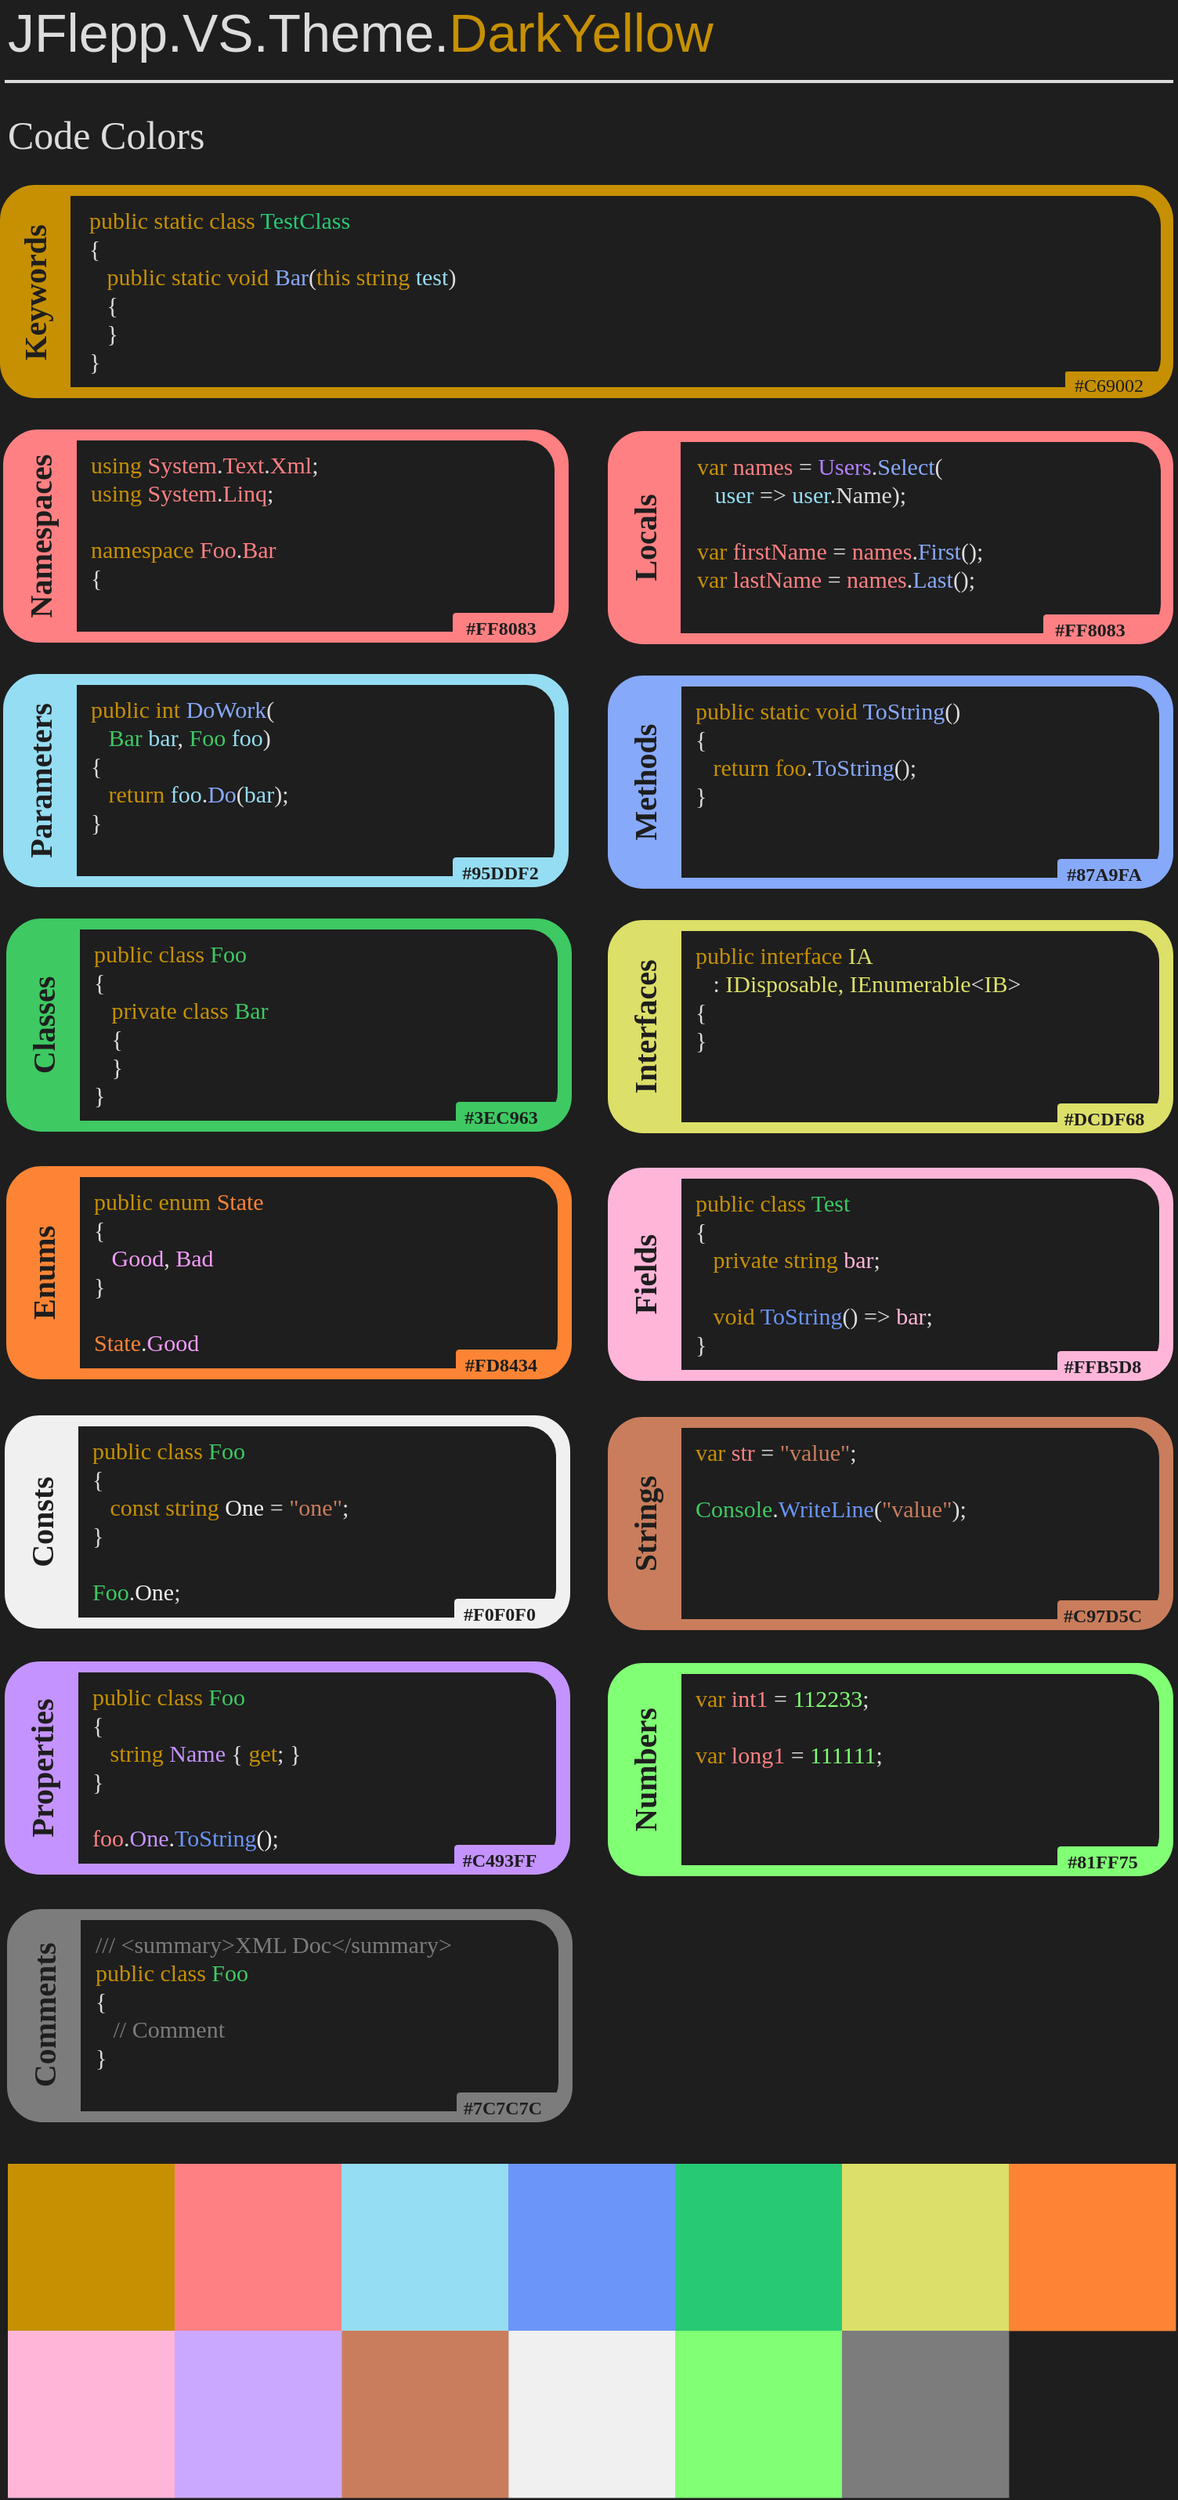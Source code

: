 <mxfile version="14.9.6" type="device"><diagram id="R7NImIFFjyh7KE9lcVPQ" name="Page-1"><mxGraphModel dx="2426" dy="1381" grid="0" gridSize="10" guides="1" tooltips="1" connect="1" arrows="1" fold="1" page="0" pageScale="1" pageWidth="827" pageHeight="1169" background="#1e1e1e" math="0" shadow="0"><root><mxCell id="0"/><mxCell id="1" parent="0"/><mxCell id="mxTJc8RhME0Pzm44DZig-1" value="&lt;font style=&quot;font-size: 34px&quot; face=&quot;Helvetica&quot;&gt;JFlepp.VS.Theme.&lt;font color=&quot;#c69002&quot;&gt;DarkYellow&lt;/font&gt;&lt;/font&gt;" style="text;html=1;strokeColor=none;fillColor=none;align=left;verticalAlign=middle;whiteSpace=wrap;rounded=0;fontFamily=Cascadia Code;fontSize=34;fontColor=#DCDCDC;fontStyle=0" parent="1" vertex="1"><mxGeometry x="40" y="40" width="440" height="40" as="geometry"/></mxCell><mxCell id="mxTJc8RhME0Pzm44DZig-3" value="Code Colors" style="text;html=1;strokeColor=none;fillColor=none;align=left;verticalAlign=middle;whiteSpace=wrap;rounded=0;fontSize=25;fontColor=#DCDCDC;fontFamily=Cascadia Code;" parent="1" vertex="1"><mxGeometry x="40" y="114.5" width="354" height="20" as="geometry"/></mxCell><mxCell id="mxTJc8RhME0Pzm44DZig-4" value="" style="endArrow=none;html=1;fontSize=25;fontColor=#DCDCDC;strokeColor=#DCDCDC;strokeWidth=2;fontFamily=Cascadia Code;" parent="1" edge="1"><mxGeometry width="50" height="50" relative="1" as="geometry"><mxPoint x="786" y="91" as="sourcePoint"/><mxPoint x="40" y="91" as="targetPoint"/></mxGeometry></mxCell><mxCell id="mxTJc8RhME0Pzm44DZig-78" value="" style="group;fontFamily=Cascadia Code;" parent="1" vertex="1" connectable="0"><mxGeometry x="42" y="313" width="354" height="136" as="geometry"/></mxCell><mxCell id="mxTJc8RhME0Pzm44DZig-54" value="" style="rounded=1;whiteSpace=wrap;html=1;fontSize=34;fontColor=#DCDCDC;align=left;spacing=0;strokeColor=#FF8083;strokeWidth=6;gradientColor=none;fillColor=#FF8083;glass=0;shadow=0;comic=0;perimeterSpacing=0;fontFamily=Cascadia Code;" parent="mxTJc8RhME0Pzm44DZig-78" vertex="1"><mxGeometry y="3" width="355" height="130" as="geometry"/></mxCell><mxCell id="mxTJc8RhME0Pzm44DZig-55" value="" style="rounded=1;whiteSpace=wrap;html=1;shadow=0;glass=0;comic=0;labelBackgroundColor=none;strokeColor=none;strokeWidth=6;fillColor=#1E1E1E;gradientColor=none;fontFamily=Cascadia Code;fontSize=20;fontColor=#DCDCDC;align=center;" parent="mxTJc8RhME0Pzm44DZig-78" vertex="1"><mxGeometry x="23" y="7" width="326" height="122" as="geometry"/></mxCell><mxCell id="mxTJc8RhME0Pzm44DZig-57" value="" style="rounded=0;whiteSpace=wrap;html=1;shadow=0;glass=0;comic=0;labelBackgroundColor=none;strokeColor=none;strokeWidth=6;fillColor=#FF8083;gradientColor=none;fontFamily=Cascadia Code;fontSize=20;fontColor=#DCDCDC;align=center;" parent="mxTJc8RhME0Pzm44DZig-78" vertex="1"><mxGeometry x="12" y="2" width="32" height="129" as="geometry"/></mxCell><mxCell id="mxTJc8RhME0Pzm44DZig-58" value="&lt;font color=&quot;#1e1e1e&quot; style=&quot;font-size: 20px&quot;&gt;Namespaces&lt;/font&gt;" style="text;html=1;strokeColor=none;fillColor=none;align=center;verticalAlign=middle;whiteSpace=wrap;rounded=0;shadow=0;glass=0;comic=0;fontSize=20;fontColor=#DCDCDC;fontFamily=Cascadia Code;fontStyle=1;horizontal=0;rotation=0;direction=south;labelBackgroundColor=none;labelBorderColor=none;" parent="mxTJc8RhME0Pzm44DZig-78" vertex="1"><mxGeometry x="5.5" width="29" height="136" as="geometry"/></mxCell><mxCell id="mxTJc8RhME0Pzm44DZig-36" value="&lt;font color=&quot;#c69002&quot;&gt;using &lt;/font&gt;&lt;font color=&quot;#ff8083&quot;&gt;System&lt;/font&gt;.&lt;font color=&quot;#ff8083&quot;&gt;Text&lt;/font&gt;.&lt;font color=&quot;#ff8083&quot;&gt;Xml&lt;/font&gt;;&lt;br&gt;&lt;font color=&quot;#c69002&quot;&gt;using &lt;/font&gt;&lt;font color=&quot;#ff8083&quot;&gt;System&lt;/font&gt;.&lt;font color=&quot;#ff8083&quot;&gt;Linq&lt;/font&gt;;&lt;br&gt;&lt;br&gt;&lt;font color=&quot;#c69002&quot;&gt;namespace &lt;/font&gt;&lt;font color=&quot;#ff8083&quot;&gt;Foo&lt;/font&gt;.&lt;font color=&quot;#ff8083&quot;&gt;Bar&amp;nbsp;&lt;/font&gt;&lt;br&gt;{" style="text;html=1;strokeColor=none;fillColor=none;align=left;verticalAlign=top;whiteSpace=wrap;rounded=0;shadow=0;glass=0;comic=0;fontFamily=Cascadia Code;fontSize=15;fontColor=#DCDCDC;horizontal=1;" parent="mxTJc8RhME0Pzm44DZig-78" vertex="1"><mxGeometry x="51" y="7" width="254" height="122" as="geometry"/></mxCell><mxCell id="mxTJc8RhME0Pzm44DZig-59" value="" style="rounded=1;whiteSpace=wrap;html=1;shadow=0;glass=0;comic=0;labelBackgroundColor=none;strokeColor=none;strokeWidth=6;fillColor=#FF8083;gradientColor=none;fontFamily=Cascadia Code;fontSize=20;fontColor=#DCDCDC;align=center;" parent="mxTJc8RhME0Pzm44DZig-78" vertex="1"><mxGeometry x="284" y="117" width="66" height="14" as="geometry"/></mxCell><mxCell id="mxTJc8RhME0Pzm44DZig-60" value="&lt;font color=&quot;#1e1e1e&quot;&gt;&lt;span style=&quot;font-size: 12px&quot;&gt;#&lt;/span&gt;&lt;span style=&quot;font-size: 12px&quot;&gt;FF8083&lt;/span&gt;&lt;/font&gt;" style="text;html=1;strokeColor=none;fillColor=none;align=center;verticalAlign=middle;whiteSpace=wrap;rounded=0;shadow=0;glass=0;comic=0;fontSize=20;fontColor=#DCDCDC;fontFamily=Cascadia Code;fontStyle=1;horizontal=1;rotation=0;direction=south;labelBackgroundColor=none;labelBorderColor=none;" parent="mxTJc8RhME0Pzm44DZig-78" vertex="1"><mxGeometry x="283" y="110" width="64" height="25" as="geometry"/></mxCell><mxCell id="mxTJc8RhME0Pzm44DZig-79" value="" style="group;fontFamily=Cascadia Code;" parent="1" vertex="1" connectable="0"><mxGeometry x="428" y="314" width="351" height="136" as="geometry"/></mxCell><mxCell id="mxTJc8RhME0Pzm44DZig-61" value="" style="rounded=1;whiteSpace=wrap;html=1;fontSize=34;fontColor=#DCDCDC;align=left;spacing=0;strokeColor=#FF8083;strokeWidth=6;gradientColor=none;fillColor=#FF8083;glass=0;shadow=0;comic=0;perimeterSpacing=0;fontFamily=Cascadia Code;" parent="mxTJc8RhME0Pzm44DZig-79" vertex="1"><mxGeometry y="3" width="355" height="130" as="geometry"/></mxCell><mxCell id="mxTJc8RhME0Pzm44DZig-62" value="" style="rounded=1;whiteSpace=wrap;html=1;shadow=0;glass=0;comic=0;labelBackgroundColor=none;strokeColor=none;strokeWidth=6;fillColor=#1E1E1E;gradientColor=none;fontFamily=Cascadia Code;fontSize=20;fontColor=#DCDCDC;align=center;" parent="mxTJc8RhME0Pzm44DZig-79" vertex="1"><mxGeometry x="23" y="7" width="327" height="122" as="geometry"/></mxCell><mxCell id="mxTJc8RhME0Pzm44DZig-63" value="" style="rounded=0;whiteSpace=wrap;html=1;shadow=0;glass=0;comic=0;labelBackgroundColor=none;strokeColor=none;strokeWidth=6;fillColor=#FF8083;gradientColor=none;fontFamily=Cascadia Code;fontSize=20;fontColor=#DCDCDC;align=center;" parent="mxTJc8RhME0Pzm44DZig-79" vertex="1"><mxGeometry x="11.5" y="2" width="32" height="127" as="geometry"/></mxCell><mxCell id="mxTJc8RhME0Pzm44DZig-64" value="&lt;font color=&quot;#1e1e1e&quot;&gt;Locals&lt;/font&gt;" style="text;html=1;strokeColor=none;fillColor=none;align=center;verticalAlign=middle;whiteSpace=wrap;rounded=0;shadow=0;glass=0;comic=0;fontSize=20;fontColor=#DCDCDC;fontFamily=Cascadia Code;fontStyle=1;horizontal=0;rotation=0;direction=south;labelBackgroundColor=none;labelBorderColor=none;" parent="mxTJc8RhME0Pzm44DZig-79" vertex="1"><mxGeometry x="5.5" width="29" height="136" as="geometry"/></mxCell><mxCell id="mxTJc8RhME0Pzm44DZig-66" value="" style="rounded=1;whiteSpace=wrap;html=1;shadow=0;glass=0;comic=0;labelBackgroundColor=none;strokeColor=none;strokeWidth=6;fillColor=#FF8083;gradientColor=none;fontFamily=Cascadia Code;fontSize=20;fontColor=#DCDCDC;align=center;" parent="mxTJc8RhME0Pzm44DZig-79" vertex="1"><mxGeometry x="275" y="117" width="75" height="14" as="geometry"/></mxCell><mxCell id="mxTJc8RhME0Pzm44DZig-67" value="&lt;font color=&quot;#1e1e1e&quot; style=&quot;font-size: 12px&quot;&gt;#&lt;/font&gt;&lt;font color=&quot;#1e1e1e&quot;&gt;&lt;span style=&quot;font-size: 12px&quot;&gt;FF8083&lt;/span&gt;&lt;/font&gt;" style="text;html=1;strokeColor=none;fillColor=none;align=center;verticalAlign=middle;whiteSpace=wrap;rounded=0;shadow=0;glass=0;comic=0;fontSize=20;fontColor=#DCDCDC;fontFamily=Cascadia Code;fontStyle=1;horizontal=1;rotation=0;direction=south;labelBackgroundColor=none;labelBorderColor=none;" parent="mxTJc8RhME0Pzm44DZig-79" vertex="1"><mxGeometry x="268" y="110" width="74" height="25" as="geometry"/></mxCell><mxCell id="mxTJc8RhME0Pzm44DZig-41" value="&lt;font color=&quot;#c69002&quot;&gt;var &lt;/font&gt;&lt;font color=&quot;#ff8083&quot;&gt;names &lt;/font&gt;= &lt;font color=&quot;#b482ff&quot;&gt;Users&lt;/font&gt;.&lt;font color=&quot;#87a9fa&quot;&gt;Select&lt;/font&gt;(&lt;br&gt;&amp;nbsp; &amp;nbsp;&lt;font color=&quot;#95ddf2&quot;&gt;user &lt;/font&gt;=&amp;gt; &lt;font color=&quot;#95ddf2&quot;&gt;user&lt;/font&gt;.Name);&lt;br&gt;&lt;br&gt;&lt;font color=&quot;#c69002&quot;&gt;var &lt;/font&gt;&lt;font color=&quot;#ff8083&quot;&gt;firstName &lt;/font&gt;= &lt;font color=&quot;#ff8083&quot;&gt;names&lt;/font&gt;.&lt;font color=&quot;#87a9fa&quot;&gt;First&lt;/font&gt;();&lt;br&gt;&lt;font color=&quot;#c69002&quot;&gt;var &lt;/font&gt;&lt;font color=&quot;#ff8083&quot;&gt;lastName &lt;/font&gt;= &lt;font color=&quot;#ff8083&quot;&gt;names&lt;/font&gt;.&lt;font color=&quot;#87a9fa&quot;&gt;Last&lt;/font&gt;();" style="text;html=1;strokeColor=none;fillColor=none;align=left;verticalAlign=top;whiteSpace=wrap;rounded=0;shadow=0;glass=0;comic=0;fontFamily=Cascadia Code;fontSize=15;fontColor=#DCDCDC;horizontal=1;" parent="mxTJc8RhME0Pzm44DZig-79" vertex="1"><mxGeometry x="52" y="7" width="275" height="107" as="geometry"/></mxCell><mxCell id="mxTJc8RhME0Pzm44DZig-80" value="" style="group;fontFamily=Cascadia Code;" parent="1" vertex="1" connectable="0"><mxGeometry x="40" y="158" width="743" height="136" as="geometry"/></mxCell><mxCell id="mxTJc8RhME0Pzm44DZig-2" value="" style="rounded=1;whiteSpace=wrap;html=1;fontSize=34;fontColor=#DCDCDC;align=left;spacing=0;strokeColor=#C69002;strokeWidth=6;gradientColor=none;fillColor=#C69002;glass=0;shadow=0;comic=0;perimeterSpacing=0;fontFamily=Cascadia Code;" parent="mxTJc8RhME0Pzm44DZig-80" vertex="1"><mxGeometry y="2" width="743" height="130" as="geometry"/></mxCell><mxCell id="mxTJc8RhME0Pzm44DZig-44" value="" style="rounded=1;whiteSpace=wrap;html=1;shadow=0;glass=0;comic=0;labelBackgroundColor=none;strokeColor=none;strokeWidth=6;fillColor=#1E1E1E;gradientColor=none;fontFamily=Cascadia Code;fontSize=20;fontColor=#DCDCDC;align=center;" parent="mxTJc8RhME0Pzm44DZig-80" vertex="1"><mxGeometry x="21" y="6" width="717" height="122" as="geometry"/></mxCell><mxCell id="mxTJc8RhME0Pzm44DZig-8" value="&lt;font color=&quot;#c69002&quot;&gt;public static class&lt;/font&gt; &lt;font color=&quot;#27c974&quot;&gt;TestClass&lt;/font&gt;&lt;br&gt;{&lt;br&gt;&amp;nbsp; &amp;nbsp;&lt;font color=&quot;#c69002&quot;&gt;public static void&lt;/font&gt; &lt;font color=&quot;#87a9fa&quot;&gt;Bar&lt;/font&gt;(&lt;font color=&quot;#c69002&quot;&gt;this string&lt;/font&gt; &lt;font color=&quot;#95ddf2&quot;&gt;test&lt;/font&gt;)&lt;br&gt;&amp;nbsp; &amp;nbsp;{&lt;br&gt;&amp;nbsp; &amp;nbsp;}&lt;br&gt;}" style="text;html=1;strokeColor=none;fillColor=none;align=left;verticalAlign=top;whiteSpace=wrap;rounded=0;shadow=0;glass=0;comic=0;fontFamily=Cascadia Code;fontSize=15;fontColor=#DCDCDC;horizontal=1;" parent="mxTJc8RhME0Pzm44DZig-80" vertex="1"><mxGeometry x="51.5" y="6" width="604" height="122" as="geometry"/></mxCell><mxCell id="mxTJc8RhME0Pzm44DZig-45" value="" style="rounded=0;whiteSpace=wrap;html=1;shadow=0;glass=0;comic=0;labelBackgroundColor=none;strokeColor=none;strokeWidth=6;fillColor=#C69002;gradientColor=none;fontFamily=Cascadia Code;fontSize=20;fontColor=#DCDCDC;align=center;" parent="mxTJc8RhME0Pzm44DZig-80" vertex="1"><mxGeometry x="10" y="2" width="32" height="127" as="geometry"/></mxCell><mxCell id="mxTJc8RhME0Pzm44DZig-7" value="&lt;font color=&quot;#1e1e1e&quot; style=&quot;font-size: 20px;&quot;&gt;Keywords&lt;/font&gt;" style="text;html=1;strokeColor=none;fillColor=none;align=center;verticalAlign=middle;whiteSpace=wrap;rounded=0;shadow=0;glass=0;comic=0;fontSize=20;fontColor=#DCDCDC;fontFamily=Cascadia Code;fontStyle=1;horizontal=0;rotation=0;direction=south;labelBackgroundColor=none;labelBorderColor=none;" parent="mxTJc8RhME0Pzm44DZig-80" vertex="1"><mxGeometry x="4" width="29" height="136" as="geometry"/></mxCell><mxCell id="mxTJc8RhME0Pzm44DZig-47" value="" style="rounded=1;whiteSpace=wrap;html=1;shadow=0;glass=0;comic=0;labelBackgroundColor=none;strokeColor=none;strokeWidth=6;fillColor=#C69002;gradientColor=none;fontFamily=Cascadia Code;fontSize=20;fontColor=#DCDCDC;align=center;" parent="mxTJc8RhME0Pzm44DZig-80" vertex="1"><mxGeometry x="677" y="118" width="63" height="8" as="geometry"/></mxCell><mxCell id="mxTJc8RhME0Pzm44DZig-69" value="" style="rounded=1;whiteSpace=wrap;html=1;shadow=0;glass=0;comic=0;labelBackgroundColor=none;strokeColor=none;strokeWidth=6;fillColor=#C69002;gradientColor=none;fontFamily=Cascadia Code;fontSize=20;fontColor=#DCDCDC;align=center;" parent="mxTJc8RhME0Pzm44DZig-80" vertex="1"><mxGeometry x="677" y="123" width="57" height="9" as="geometry"/></mxCell><mxCell id="mxTJc8RhME0Pzm44DZig-49" value="&lt;font color=&quot;#1e1e1e&quot; style=&quot;font-size: 12px&quot;&gt;#&lt;/font&gt;&lt;font color=&quot;#1e1e1e&quot;&gt;&lt;span style=&quot;font-size: 12px&quot;&gt;C69002&lt;/span&gt;&lt;/font&gt;" style="text;html=1;strokeColor=none;fillColor=none;align=center;verticalAlign=middle;whiteSpace=wrap;rounded=0;shadow=0;glass=0;comic=0;fontSize=20;fontColor=#DCDCDC;fontFamily=Cascadia Code;fontStyle=0;horizontal=1;rotation=0;direction=south;labelBackgroundColor=none;labelBorderColor=none;" parent="mxTJc8RhME0Pzm44DZig-80" vertex="1"><mxGeometry x="674.5" y="120" width="60" height="6" as="geometry"/></mxCell><mxCell id="mxTJc8RhME0Pzm44DZig-81" value="" style="group;fontFamily=Cascadia Code;" parent="1" vertex="1" connectable="0"><mxGeometry x="42" y="469" width="351" height="136" as="geometry"/></mxCell><mxCell id="mxTJc8RhME0Pzm44DZig-82" value="" style="rounded=1;whiteSpace=wrap;html=1;fontSize=34;fontColor=#DCDCDC;align=left;spacing=0;strokeColor=#95DDF2;strokeWidth=6;gradientColor=none;fillColor=#95DDF2;glass=0;shadow=0;comic=0;perimeterSpacing=0;fontFamily=Cascadia Code;" parent="mxTJc8RhME0Pzm44DZig-81" vertex="1"><mxGeometry y="3" width="355" height="130" as="geometry"/></mxCell><mxCell id="mxTJc8RhME0Pzm44DZig-83" value="" style="rounded=1;whiteSpace=wrap;html=1;shadow=0;glass=0;comic=0;labelBackgroundColor=none;strokeColor=none;strokeWidth=6;fillColor=#1E1E1E;gradientColor=none;fontFamily=Cascadia Code;fontSize=20;fontColor=#DCDCDC;align=center;" parent="mxTJc8RhME0Pzm44DZig-81" vertex="1"><mxGeometry x="23" y="7" width="326" height="122" as="geometry"/></mxCell><mxCell id="mxTJc8RhME0Pzm44DZig-84" value="" style="rounded=0;whiteSpace=wrap;html=1;shadow=0;glass=0;comic=0;labelBackgroundColor=none;strokeColor=none;strokeWidth=6;fillColor=#95DDF2;gradientColor=none;fontFamily=Cascadia Code;fontSize=20;fontColor=#DCDCDC;align=center;" parent="mxTJc8RhME0Pzm44DZig-81" vertex="1"><mxGeometry x="12" y="2" width="32" height="129" as="geometry"/></mxCell><mxCell id="mxTJc8RhME0Pzm44DZig-85" value="&lt;font color=&quot;#1e1e1e&quot;&gt;Parameters&lt;br&gt;&lt;/font&gt;" style="text;html=1;strokeColor=none;fillColor=none;align=center;verticalAlign=middle;whiteSpace=wrap;rounded=0;shadow=0;glass=0;comic=0;fontSize=20;fontColor=#DCDCDC;fontFamily=Cascadia Code;fontStyle=1;horizontal=0;rotation=0;direction=south;labelBackgroundColor=none;labelBorderColor=none;" parent="mxTJc8RhME0Pzm44DZig-81" vertex="1"><mxGeometry x="5.5" width="29" height="136" as="geometry"/></mxCell><mxCell id="mxTJc8RhME0Pzm44DZig-86" value="&lt;font color=&quot;#c69002&quot;&gt;public int&amp;nbsp;&lt;/font&gt;&lt;font color=&quot;#87a9fa&quot;&gt;DoWork&lt;/font&gt;(&lt;br&gt;&amp;nbsp; &amp;nbsp;&lt;font color=&quot;#3ec963&quot;&gt;Bar &lt;/font&gt;&lt;font color=&quot;#95ddf2&quot;&gt;bar&lt;/font&gt;, &lt;font color=&quot;#3ec963&quot;&gt;Foo &lt;/font&gt;&lt;font color=&quot;#95ddf2&quot;&gt;foo&lt;/font&gt;)&lt;br&gt;{&lt;br&gt;&amp;nbsp; &amp;nbsp;&lt;font color=&quot;#c69002&quot;&gt;return &lt;/font&gt;&lt;font color=&quot;#95ddf2&quot;&gt;foo&lt;/font&gt;.&lt;font color=&quot;#87a9fa&quot;&gt;Do&lt;/font&gt;(&lt;font color=&quot;#95ddf2&quot;&gt;bar&lt;/font&gt;);&lt;br&gt;}" style="text;html=1;strokeColor=none;fillColor=none;align=left;verticalAlign=top;whiteSpace=wrap;rounded=0;shadow=0;glass=0;comic=0;fontFamily=Cascadia Code;fontSize=15;fontColor=#DCDCDC;horizontal=1;" parent="mxTJc8RhME0Pzm44DZig-81" vertex="1"><mxGeometry x="51" y="7" width="254" height="122" as="geometry"/></mxCell><mxCell id="mxTJc8RhME0Pzm44DZig-87" value="" style="rounded=1;whiteSpace=wrap;html=1;shadow=0;glass=0;comic=0;labelBackgroundColor=none;strokeColor=none;strokeWidth=6;fillColor=#95DDF2;gradientColor=none;fontFamily=Cascadia Code;fontSize=20;fontColor=#DCDCDC;align=center;" parent="mxTJc8RhME0Pzm44DZig-81" vertex="1"><mxGeometry x="284" y="117" width="66" height="15" as="geometry"/></mxCell><mxCell id="mxTJc8RhME0Pzm44DZig-88" value="&lt;font color=&quot;#1e1e1e&quot;&gt;&lt;span style=&quot;font-size: 12px&quot;&gt;#&lt;/span&gt;&lt;span style=&quot;font-size: 12px&quot;&gt;95DDF2&lt;/span&gt;&lt;/font&gt;" style="text;html=1;strokeColor=none;fillColor=none;align=center;verticalAlign=middle;whiteSpace=wrap;rounded=0;shadow=0;glass=0;comic=0;fontSize=20;fontColor=#DCDCDC;fontFamily=Cascadia Code;fontStyle=1;horizontal=1;rotation=0;direction=south;labelBackgroundColor=none;labelBorderColor=none;" parent="mxTJc8RhME0Pzm44DZig-81" vertex="1"><mxGeometry x="283" y="110" width="63" height="25" as="geometry"/></mxCell><mxCell id="mxTJc8RhME0Pzm44DZig-89" value="" style="group;fontFamily=Cascadia Code;" parent="1" vertex="1" connectable="0"><mxGeometry x="428" y="470" width="351" height="136" as="geometry"/></mxCell><mxCell id="mxTJc8RhME0Pzm44DZig-90" value="" style="rounded=1;whiteSpace=wrap;html=1;fontSize=34;fontColor=#DCDCDC;align=left;spacing=0;strokeColor=#87A9fA;strokeWidth=6;gradientColor=none;fillColor=#87A9fA;glass=0;shadow=0;comic=0;perimeterSpacing=0;fontFamily=Cascadia Code;" parent="mxTJc8RhME0Pzm44DZig-89" vertex="1"><mxGeometry y="3" width="355" height="130" as="geometry"/></mxCell><mxCell id="mxTJc8RhME0Pzm44DZig-91" value="" style="rounded=1;whiteSpace=wrap;html=1;shadow=0;glass=0;comic=0;labelBackgroundColor=none;strokeColor=none;strokeWidth=6;fillColor=#1E1E1E;gradientColor=none;fontFamily=Cascadia Code;fontSize=20;fontColor=#DCDCDC;align=center;" parent="mxTJc8RhME0Pzm44DZig-89" vertex="1"><mxGeometry x="23" y="7" width="326" height="122" as="geometry"/></mxCell><mxCell id="mxTJc8RhME0Pzm44DZig-92" value="" style="rounded=0;whiteSpace=wrap;html=1;shadow=0;glass=0;comic=0;labelBackgroundColor=none;strokeColor=none;strokeWidth=6;fillColor=#87A9fA;gradientColor=none;fontFamily=Cascadia Code;fontSize=20;fontColor=#DCDCDC;align=center;" parent="mxTJc8RhME0Pzm44DZig-89" vertex="1"><mxGeometry x="12" y="2" width="32" height="129" as="geometry"/></mxCell><mxCell id="mxTJc8RhME0Pzm44DZig-93" value="&lt;font color=&quot;#1e1e1e&quot;&gt;Methods&lt;br&gt;&lt;/font&gt;" style="text;html=1;strokeColor=none;fillColor=none;align=center;verticalAlign=middle;whiteSpace=wrap;rounded=0;shadow=0;glass=0;comic=0;fontSize=20;fontColor=#DCDCDC;fontFamily=Cascadia Code;fontStyle=1;horizontal=0;rotation=0;direction=south;labelBackgroundColor=none;labelBorderColor=none;" parent="mxTJc8RhME0Pzm44DZig-89" vertex="1"><mxGeometry x="5.5" width="29" height="136" as="geometry"/></mxCell><mxCell id="mxTJc8RhME0Pzm44DZig-94" value="&lt;font color=&quot;#c69002&quot;&gt;public static void &lt;/font&gt;&lt;font color=&quot;#87a9fa&quot;&gt;ToString&lt;/font&gt;()&lt;br&gt;{&lt;br&gt;&lt;font color=&quot;#c69002&quot;&gt;&amp;nbsp; &amp;nbsp;return foo&lt;/font&gt;.&lt;font color=&quot;#87a9fa&quot;&gt;ToString&lt;/font&gt;();&lt;br&gt;}" style="text;html=1;strokeColor=none;fillColor=none;align=left;verticalAlign=top;whiteSpace=wrap;rounded=0;shadow=0;glass=0;comic=0;fontFamily=Cascadia Code;fontSize=15;fontColor=#DCDCDC;horizontal=1;" parent="mxTJc8RhME0Pzm44DZig-89" vertex="1"><mxGeometry x="51" y="7" width="254" height="122" as="geometry"/></mxCell><mxCell id="mxTJc8RhME0Pzm44DZig-95" value="" style="rounded=1;whiteSpace=wrap;html=1;shadow=0;glass=0;comic=0;labelBackgroundColor=none;strokeColor=none;strokeWidth=6;fillColor=#87A9fA;gradientColor=none;fontFamily=Cascadia Code;fontSize=20;fontColor=#DCDCDC;align=center;" parent="mxTJc8RhME0Pzm44DZig-89" vertex="1"><mxGeometry x="284" y="117" width="66" height="15" as="geometry"/></mxCell><mxCell id="mxTJc8RhME0Pzm44DZig-96" value="&lt;font color=&quot;#1e1e1e&quot;&gt;&lt;span style=&quot;font-size: 12px&quot;&gt;#&lt;/span&gt;&lt;span style=&quot;font-size: 12px&quot;&gt;87A9FA&lt;/span&gt;&lt;/font&gt;" style="text;html=1;strokeColor=none;fillColor=none;align=center;verticalAlign=middle;whiteSpace=wrap;rounded=0;shadow=0;glass=0;comic=0;fontSize=20;fontColor=#DCDCDC;fontFamily=Cascadia Code;fontStyle=1;horizontal=1;rotation=0;direction=south;labelBackgroundColor=none;labelBorderColor=none;" parent="mxTJc8RhME0Pzm44DZig-89" vertex="1"><mxGeometry x="283" y="110" width="62" height="25" as="geometry"/></mxCell><mxCell id="mxTJc8RhME0Pzm44DZig-99" value="" style="group;fontFamily=Cascadia Code;" parent="1" vertex="1" connectable="0"><mxGeometry x="44" y="625" width="351" height="136" as="geometry"/></mxCell><mxCell id="mxTJc8RhME0Pzm44DZig-100" value="" style="rounded=1;whiteSpace=wrap;html=1;fontSize=34;fontColor=#DCDCDC;align=left;spacing=0;strokeColor=#3EC963;strokeWidth=6;gradientColor=none;fillColor=#3EC963;glass=0;shadow=0;comic=0;perimeterSpacing=0;fontFamily=Cascadia Code;" parent="mxTJc8RhME0Pzm44DZig-99" vertex="1"><mxGeometry y="3" width="355" height="130" as="geometry"/></mxCell><mxCell id="mxTJc8RhME0Pzm44DZig-101" value="" style="rounded=1;whiteSpace=wrap;html=1;shadow=0;glass=0;comic=0;labelBackgroundColor=none;strokeColor=none;strokeWidth=6;fillColor=#1E1E1E;gradientColor=none;fontFamily=Cascadia Code;fontSize=20;fontColor=#DCDCDC;align=center;" parent="mxTJc8RhME0Pzm44DZig-99" vertex="1"><mxGeometry x="23" y="7" width="326" height="122" as="geometry"/></mxCell><mxCell id="mxTJc8RhME0Pzm44DZig-102" value="" style="rounded=0;whiteSpace=wrap;html=1;shadow=0;glass=0;comic=0;labelBackgroundColor=none;strokeColor=none;strokeWidth=6;fillColor=#3EC963;gradientColor=none;fontFamily=Cascadia Code;fontSize=20;fontColor=#DCDCDC;align=center;" parent="mxTJc8RhME0Pzm44DZig-99" vertex="1"><mxGeometry x="12" y="2" width="32" height="129" as="geometry"/></mxCell><mxCell id="mxTJc8RhME0Pzm44DZig-103" value="&lt;font color=&quot;#1e1e1e&quot;&gt;Classes&lt;br&gt;&lt;/font&gt;" style="text;html=1;strokeColor=none;fillColor=none;align=center;verticalAlign=middle;whiteSpace=wrap;rounded=0;shadow=0;glass=0;comic=0;fontSize=20;fontColor=#DCDCDC;fontFamily=Cascadia Code;fontStyle=1;horizontal=0;rotation=0;direction=south;labelBackgroundColor=none;labelBorderColor=none;" parent="mxTJc8RhME0Pzm44DZig-99" vertex="1"><mxGeometry x="5.5" width="29" height="136" as="geometry"/></mxCell><mxCell id="mxTJc8RhME0Pzm44DZig-104" value="&lt;font color=&quot;#c69002&quot;&gt;public class &lt;/font&gt;&lt;font color=&quot;#3ec963&quot;&gt;Foo&lt;/font&gt;&lt;br&gt;{&lt;br&gt;&lt;font color=&quot;#c69002&quot;&gt;&amp;nbsp; &amp;nbsp;private class &lt;/font&gt;&lt;font color=&quot;#3ec963&quot;&gt;Bar&lt;/font&gt;&lt;br&gt;&amp;nbsp; &amp;nbsp;{&lt;br&gt;&amp;nbsp; &amp;nbsp;}&lt;br&gt;}" style="text;html=1;strokeColor=none;fillColor=none;align=left;verticalAlign=top;whiteSpace=wrap;rounded=0;shadow=0;glass=0;comic=0;fontFamily=Cascadia Code;fontSize=15;fontColor=#DCDCDC;horizontal=1;" parent="mxTJc8RhME0Pzm44DZig-99" vertex="1"><mxGeometry x="51" y="7" width="254" height="122" as="geometry"/></mxCell><mxCell id="mxTJc8RhME0Pzm44DZig-105" value="" style="rounded=1;whiteSpace=wrap;html=1;shadow=0;glass=0;comic=0;labelBackgroundColor=none;strokeColor=none;strokeWidth=6;fillColor=#3EC963;gradientColor=none;fontFamily=Cascadia Code;fontSize=20;fontColor=#DCDCDC;align=center;" parent="mxTJc8RhME0Pzm44DZig-99" vertex="1"><mxGeometry x="284" y="117" width="66" height="15" as="geometry"/></mxCell><mxCell id="mxTJc8RhME0Pzm44DZig-106" value="&lt;font color=&quot;#1e1e1e&quot;&gt;&lt;span style=&quot;font-size: 12px&quot;&gt;#&lt;/span&gt;&lt;span style=&quot;font-size: 12px&quot;&gt;3EC963&lt;/span&gt;&lt;/font&gt;" style="text;html=1;strokeColor=none;fillColor=none;align=center;verticalAlign=middle;whiteSpace=wrap;rounded=0;shadow=0;glass=0;comic=0;fontSize=20;fontColor=#DCDCDC;fontFamily=Cascadia Code;fontStyle=1;horizontal=1;rotation=0;direction=south;labelBackgroundColor=none;labelBorderColor=none;" parent="mxTJc8RhME0Pzm44DZig-99" vertex="1"><mxGeometry x="283" y="110" width="60" height="25" as="geometry"/></mxCell><mxCell id="mxTJc8RhME0Pzm44DZig-107" value="" style="group;fontFamily=Cascadia Code;" parent="1" vertex="1" connectable="0"><mxGeometry x="428" y="626" width="353" height="136" as="geometry"/></mxCell><mxCell id="mxTJc8RhME0Pzm44DZig-108" value="" style="rounded=1;whiteSpace=wrap;html=1;fontSize=34;fontColor=#DCDCDC;align=left;spacing=0;strokeColor=#DCDF68;strokeWidth=6;gradientColor=none;fillColor=#DCDF68;glass=0;shadow=0;comic=0;perimeterSpacing=0;fontFamily=Cascadia Code;" parent="mxTJc8RhME0Pzm44DZig-107" vertex="1"><mxGeometry y="3" width="355" height="130" as="geometry"/></mxCell><mxCell id="mxTJc8RhME0Pzm44DZig-109" value="" style="rounded=1;whiteSpace=wrap;html=1;shadow=0;glass=0;comic=0;labelBackgroundColor=none;strokeColor=none;strokeWidth=6;fillColor=#1E1E1E;gradientColor=none;fontFamily=Cascadia Code;fontSize=20;fontColor=#DCDCDC;align=center;" parent="mxTJc8RhME0Pzm44DZig-107" vertex="1"><mxGeometry x="23" y="7" width="326" height="122" as="geometry"/></mxCell><mxCell id="mxTJc8RhME0Pzm44DZig-110" value="" style="rounded=0;whiteSpace=wrap;html=1;shadow=0;glass=0;comic=0;labelBackgroundColor=none;strokeColor=none;strokeWidth=6;fillColor=#DCDF68;gradientColor=none;fontFamily=Cascadia Code;fontSize=20;fontColor=#DCDCDC;align=center;" parent="mxTJc8RhME0Pzm44DZig-107" vertex="1"><mxGeometry x="12" y="2" width="32" height="129" as="geometry"/></mxCell><mxCell id="mxTJc8RhME0Pzm44DZig-111" value="&lt;font color=&quot;#1e1e1e&quot;&gt;Interfaces&lt;br&gt;&lt;/font&gt;" style="text;html=1;strokeColor=none;fillColor=none;align=center;verticalAlign=middle;whiteSpace=wrap;rounded=0;shadow=0;glass=0;comic=0;fontSize=20;fontColor=#DCDCDC;fontFamily=Cascadia Code;fontStyle=1;horizontal=0;rotation=0;direction=south;labelBackgroundColor=none;labelBorderColor=none;" parent="mxTJc8RhME0Pzm44DZig-107" vertex="1"><mxGeometry x="5.5" width="29" height="136" as="geometry"/></mxCell><mxCell id="mxTJc8RhME0Pzm44DZig-112" value="&lt;font color=&quot;#c69002&quot;&gt;public interface &lt;/font&gt;&lt;font color=&quot;#dcdf68&quot;&gt;IA&lt;/font&gt;&lt;br&gt;&lt;font color=&quot;#c69002&quot;&gt;&amp;nbsp; &amp;nbsp;&lt;/font&gt;: &lt;font color=&quot;#dcdf68&quot;&gt;IDisposable, IEnumerable&lt;/font&gt;&amp;lt;&lt;font color=&quot;#dcdf68&quot;&gt;IB&lt;/font&gt;&amp;gt;&lt;br&gt;{&lt;br&gt;}" style="text;html=1;strokeColor=none;fillColor=none;align=left;verticalAlign=top;whiteSpace=wrap;rounded=0;shadow=0;glass=0;comic=0;fontFamily=Cascadia Code;fontSize=15;fontColor=#DCDCDC;horizontal=1;" parent="mxTJc8RhME0Pzm44DZig-107" vertex="1"><mxGeometry x="51" y="7" width="302" height="122" as="geometry"/></mxCell><mxCell id="mxTJc8RhME0Pzm44DZig-113" value="" style="rounded=1;whiteSpace=wrap;html=1;shadow=0;glass=0;comic=0;labelBackgroundColor=none;strokeColor=none;strokeWidth=6;fillColor=#DCDF68;gradientColor=none;fontFamily=Cascadia Code;fontSize=20;fontColor=#DCDCDC;align=center;" parent="mxTJc8RhME0Pzm44DZig-107" vertex="1"><mxGeometry x="284" y="117" width="66" height="15" as="geometry"/></mxCell><mxCell id="mxTJc8RhME0Pzm44DZig-114" value="&lt;font color=&quot;#1e1e1e&quot;&gt;&lt;span style=&quot;font-size: 12px&quot;&gt;#&lt;/span&gt;&lt;span style=&quot;font-size: 12px&quot;&gt;DCDF68&lt;/span&gt;&lt;/font&gt;" style="text;html=1;strokeColor=none;fillColor=none;align=center;verticalAlign=middle;whiteSpace=wrap;rounded=0;shadow=0;glass=0;comic=0;fontSize=20;fontColor=#DCDCDC;fontFamily=Cascadia Code;fontStyle=1;horizontal=1;rotation=0;direction=south;labelBackgroundColor=none;labelBorderColor=none;" parent="mxTJc8RhME0Pzm44DZig-107" vertex="1"><mxGeometry x="283" y="110" width="62" height="25" as="geometry"/></mxCell><mxCell id="mxTJc8RhME0Pzm44DZig-115" value="" style="group;fontFamily=Cascadia Code;" parent="1" vertex="1" connectable="0"><mxGeometry x="44" y="783" width="351" height="136" as="geometry"/></mxCell><mxCell id="mxTJc8RhME0Pzm44DZig-116" value="" style="rounded=1;whiteSpace=wrap;html=1;fontSize=34;fontColor=#DCDCDC;align=left;spacing=0;strokeColor=#FD8434;strokeWidth=6;gradientColor=none;fillColor=#FD8434;glass=0;shadow=0;comic=0;perimeterSpacing=0;fontFamily=Cascadia Code;" parent="mxTJc8RhME0Pzm44DZig-115" vertex="1"><mxGeometry y="3" width="355" height="130" as="geometry"/></mxCell><mxCell id="mxTJc8RhME0Pzm44DZig-117" value="" style="rounded=1;whiteSpace=wrap;html=1;shadow=0;glass=0;comic=0;labelBackgroundColor=none;strokeColor=none;strokeWidth=6;fillColor=#1E1E1E;gradientColor=none;fontFamily=Cascadia Code;fontSize=20;fontColor=#DCDCDC;align=center;" parent="mxTJc8RhME0Pzm44DZig-115" vertex="1"><mxGeometry x="23" y="7" width="326" height="122" as="geometry"/></mxCell><mxCell id="mxTJc8RhME0Pzm44DZig-118" value="" style="rounded=0;whiteSpace=wrap;html=1;shadow=0;glass=0;comic=0;labelBackgroundColor=none;strokeColor=none;strokeWidth=6;fillColor=#FD8434;gradientColor=none;fontFamily=Cascadia Code;fontSize=20;fontColor=#DCDCDC;align=center;" parent="mxTJc8RhME0Pzm44DZig-115" vertex="1"><mxGeometry x="12" y="2" width="32" height="129" as="geometry"/></mxCell><mxCell id="mxTJc8RhME0Pzm44DZig-119" value="&lt;font color=&quot;#1e1e1e&quot;&gt;Enums&lt;br&gt;&lt;/font&gt;" style="text;html=1;strokeColor=none;fillColor=none;align=center;verticalAlign=middle;whiteSpace=wrap;rounded=0;shadow=0;glass=0;comic=0;fontSize=20;fontColor=#DCDCDC;fontFamily=Cascadia Code;fontStyle=1;horizontal=0;rotation=0;direction=south;labelBackgroundColor=none;labelBorderColor=none;" parent="mxTJc8RhME0Pzm44DZig-115" vertex="1"><mxGeometry x="5.5" width="29" height="136" as="geometry"/></mxCell><mxCell id="mxTJc8RhME0Pzm44DZig-120" value="&lt;font color=&quot;#c69002&quot;&gt;public enum &lt;/font&gt;&lt;font color=&quot;#fd8434&quot;&gt;State&lt;/font&gt;&lt;br&gt;{&lt;br&gt;&lt;font color=&quot;#c69002&quot;&gt;&amp;nbsp; &amp;nbsp;&lt;/font&gt;&lt;font color=&quot;#f49cfb&quot;&gt;Good&lt;/font&gt;, &lt;font color=&quot;#f49cfb&quot;&gt;Bad&lt;/font&gt;&lt;br&gt;}&lt;br&gt;&lt;br&gt;&lt;font color=&quot;#fd8434&quot;&gt;State&lt;/font&gt;.&lt;font color=&quot;#f49cfb&quot;&gt;Good&lt;/font&gt;" style="text;html=1;strokeColor=none;fillColor=none;align=left;verticalAlign=top;whiteSpace=wrap;rounded=0;shadow=0;glass=0;comic=0;fontFamily=Cascadia Code;fontSize=15;fontColor=#DCDCDC;horizontal=1;" parent="mxTJc8RhME0Pzm44DZig-115" vertex="1"><mxGeometry x="51" y="7" width="254" height="122" as="geometry"/></mxCell><mxCell id="mxTJc8RhME0Pzm44DZig-121" value="" style="rounded=1;whiteSpace=wrap;html=1;shadow=0;glass=0;comic=0;labelBackgroundColor=none;strokeColor=none;strokeWidth=6;fillColor=#FD8434;gradientColor=none;fontFamily=Cascadia Code;fontSize=20;fontColor=#DCDCDC;align=center;" parent="mxTJc8RhME0Pzm44DZig-115" vertex="1"><mxGeometry x="284" y="117" width="66" height="15" as="geometry"/></mxCell><mxCell id="mxTJc8RhME0Pzm44DZig-122" value="&lt;font color=&quot;#1e1e1e&quot;&gt;&lt;span style=&quot;font-size: 12px&quot;&gt;#&lt;/span&gt;&lt;span style=&quot;font-size: 12px&quot;&gt;FD8434&lt;/span&gt;&lt;/font&gt;" style="text;html=1;strokeColor=none;fillColor=none;align=center;verticalAlign=middle;whiteSpace=wrap;rounded=0;shadow=0;glass=0;comic=0;fontSize=20;fontColor=#DCDCDC;fontFamily=Cascadia Code;fontStyle=1;horizontal=1;rotation=0;direction=south;labelBackgroundColor=none;labelBorderColor=none;" parent="mxTJc8RhME0Pzm44DZig-115" vertex="1"><mxGeometry x="283" y="110" width="60" height="25" as="geometry"/></mxCell><mxCell id="mxTJc8RhME0Pzm44DZig-123" value="" style="group;fontFamily=Cascadia Code;" parent="1" vertex="1" connectable="0"><mxGeometry x="428" y="784" width="351" height="136" as="geometry"/></mxCell><mxCell id="mxTJc8RhME0Pzm44DZig-124" value="" style="rounded=1;whiteSpace=wrap;html=1;fontSize=34;fontColor=#DCDCDC;align=left;spacing=0;strokeColor=#FFB5D8;strokeWidth=6;gradientColor=none;fillColor=#ffb5d8;glass=0;shadow=0;comic=0;perimeterSpacing=0;fontFamily=Cascadia Code;" parent="mxTJc8RhME0Pzm44DZig-123" vertex="1"><mxGeometry y="3" width="355" height="130" as="geometry"/></mxCell><mxCell id="mxTJc8RhME0Pzm44DZig-125" value="" style="rounded=1;whiteSpace=wrap;html=1;shadow=0;glass=0;comic=0;labelBackgroundColor=none;strokeColor=none;strokeWidth=6;fillColor=#1E1E1E;gradientColor=none;fontFamily=Cascadia Code;fontSize=20;fontColor=#DCDCDC;align=center;" parent="mxTJc8RhME0Pzm44DZig-123" vertex="1"><mxGeometry x="23" y="7" width="326" height="122" as="geometry"/></mxCell><mxCell id="mxTJc8RhME0Pzm44DZig-126" value="" style="rounded=0;whiteSpace=wrap;html=1;shadow=0;glass=0;comic=0;labelBackgroundColor=none;strokeColor=none;strokeWidth=6;fillColor=#FFB5D8;gradientColor=none;fontFamily=Cascadia Code;fontSize=20;fontColor=#DCDCDC;align=center;" parent="mxTJc8RhME0Pzm44DZig-123" vertex="1"><mxGeometry x="12" y="2" width="32" height="129" as="geometry"/></mxCell><mxCell id="mxTJc8RhME0Pzm44DZig-127" value="&lt;font color=&quot;#1e1e1e&quot;&gt;Fields&lt;br&gt;&lt;/font&gt;" style="text;html=1;strokeColor=none;fillColor=none;align=center;verticalAlign=middle;whiteSpace=wrap;rounded=0;shadow=0;glass=0;comic=0;fontSize=20;fontColor=#DCDCDC;fontFamily=Cascadia Code;fontStyle=1;horizontal=0;rotation=0;direction=south;labelBackgroundColor=none;labelBorderColor=none;" parent="mxTJc8RhME0Pzm44DZig-123" vertex="1"><mxGeometry x="5.5" width="29" height="136" as="geometry"/></mxCell><mxCell id="mxTJc8RhME0Pzm44DZig-128" value="&lt;font color=&quot;#c69002&quot;&gt;public class &lt;/font&gt;&lt;font color=&quot;#3ec963&quot;&gt;Test&lt;/font&gt;&lt;br&gt;{&lt;br&gt;&lt;font color=&quot;#c69002&quot;&gt;&amp;nbsp; &amp;nbsp;private string &lt;/font&gt;&lt;font color=&quot;#ffb5d8&quot;&gt;bar&lt;/font&gt;;&lt;br&gt;&lt;font color=&quot;#c69002&quot;&gt;&amp;nbsp; &amp;nbsp;&lt;/font&gt;&lt;br&gt;&lt;font color=&quot;#c69002&quot;&gt;&amp;nbsp; &amp;nbsp;void &lt;/font&gt;&lt;font color=&quot;#6b95f8&quot;&gt;ToString&lt;/font&gt;() =&amp;gt; &lt;font color=&quot;#ffb5d8&quot;&gt;bar&lt;/font&gt;;&lt;br&gt;}" style="text;html=1;strokeColor=none;fillColor=none;align=left;verticalAlign=top;whiteSpace=wrap;rounded=0;shadow=0;glass=0;comic=0;fontFamily=Cascadia Code;fontSize=15;fontColor=#DCDCDC;horizontal=1;" parent="mxTJc8RhME0Pzm44DZig-123" vertex="1"><mxGeometry x="51" y="7" width="254" height="122" as="geometry"/></mxCell><mxCell id="mxTJc8RhME0Pzm44DZig-129" value="" style="rounded=1;whiteSpace=wrap;html=1;shadow=0;glass=0;comic=0;labelBackgroundColor=none;strokeColor=none;strokeWidth=6;fillColor=#FFB5D8;gradientColor=none;fontFamily=Cascadia Code;fontSize=20;fontColor=#DCDCDC;align=center;" parent="mxTJc8RhME0Pzm44DZig-123" vertex="1"><mxGeometry x="284" y="117" width="66" height="15" as="geometry"/></mxCell><mxCell id="mxTJc8RhME0Pzm44DZig-130" value="&lt;font color=&quot;#1e1e1e&quot;&gt;&lt;span style=&quot;font-size: 12px&quot;&gt;#FFB&lt;/span&gt;&lt;span style=&quot;font-size: 12px&quot;&gt;5D8&lt;/span&gt;&lt;/font&gt;" style="text;html=1;strokeColor=none;fillColor=none;align=center;verticalAlign=middle;whiteSpace=wrap;rounded=0;shadow=0;glass=0;comic=0;fontSize=20;fontColor=#DCDCDC;fontFamily=Cascadia Code;fontStyle=1;horizontal=1;rotation=0;direction=south;labelBackgroundColor=none;labelBorderColor=none;" parent="mxTJc8RhME0Pzm44DZig-123" vertex="1"><mxGeometry x="283" y="110" width="60" height="25" as="geometry"/></mxCell><mxCell id="mxTJc8RhME0Pzm44DZig-133" value="" style="group;fontFamily=Cascadia Code;" parent="1" vertex="1" connectable="0"><mxGeometry x="43" y="942" width="351" height="136" as="geometry"/></mxCell><mxCell id="mxTJc8RhME0Pzm44DZig-134" value="" style="rounded=1;whiteSpace=wrap;html=1;fontSize=34;fontColor=#F0F0F0;align=left;spacing=0;strokeColor=#F0F0F0;strokeWidth=6;gradientColor=none;fillColor=#F0F0F0;glass=0;shadow=0;comic=0;perimeterSpacing=0;fontFamily=Cascadia Code;" parent="mxTJc8RhME0Pzm44DZig-133" vertex="1"><mxGeometry y="3" width="355" height="130" as="geometry"/></mxCell><mxCell id="mxTJc8RhME0Pzm44DZig-135" value="" style="rounded=1;whiteSpace=wrap;html=1;shadow=0;glass=0;comic=0;labelBackgroundColor=none;strokeColor=none;strokeWidth=6;fillColor=#1E1E1E;gradientColor=none;fontFamily=Cascadia Code;fontSize=20;fontColor=#DCDCDC;align=center;" parent="mxTJc8RhME0Pzm44DZig-133" vertex="1"><mxGeometry x="23" y="7" width="326" height="122" as="geometry"/></mxCell><mxCell id="mxTJc8RhME0Pzm44DZig-136" value="" style="rounded=0;whiteSpace=wrap;html=1;shadow=0;glass=0;comic=0;labelBackgroundColor=none;strokeColor=none;strokeWidth=6;fillColor=#F0F0F0;gradientColor=none;fontFamily=Cascadia Code;fontSize=20;fontColor=#DCDCDC;align=center;" parent="mxTJc8RhME0Pzm44DZig-133" vertex="1"><mxGeometry x="12" y="2" width="32" height="129" as="geometry"/></mxCell><mxCell id="mxTJc8RhME0Pzm44DZig-137" value="&lt;font color=&quot;#1e1e1e&quot;&gt;Consts&lt;br&gt;&lt;/font&gt;" style="text;html=1;strokeColor=none;fillColor=none;align=center;verticalAlign=middle;whiteSpace=wrap;rounded=0;shadow=0;glass=0;comic=0;fontSize=20;fontColor=#DCDCDC;fontFamily=Cascadia Code;fontStyle=1;horizontal=0;rotation=0;direction=south;labelBackgroundColor=none;labelBorderColor=none;" parent="mxTJc8RhME0Pzm44DZig-133" vertex="1"><mxGeometry x="5.5" width="29" height="136" as="geometry"/></mxCell><mxCell id="mxTJc8RhME0Pzm44DZig-138" value="&lt;font color=&quot;#c69002&quot;&gt;public class &lt;/font&gt;&lt;font color=&quot;#3ec963&quot;&gt;Foo&lt;/font&gt;&lt;br&gt;{&lt;br&gt;&lt;font color=&quot;#c69002&quot;&gt;&amp;nbsp; &amp;nbsp;const string &lt;/font&gt;&lt;font color=&quot;#f0f0f0&quot;&gt;One &lt;/font&gt;= &lt;font color=&quot;#c97d5c&quot;&gt;&quot;one&quot;&lt;/font&gt;;&lt;br&gt;}&lt;br&gt;&lt;br&gt;&lt;font color=&quot;#3ec963&quot;&gt;Foo&lt;/font&gt;.&lt;font color=&quot;#f0f0f0&quot;&gt;One&lt;/font&gt;;" style="text;html=1;strokeColor=none;fillColor=none;align=left;verticalAlign=top;whiteSpace=wrap;rounded=0;shadow=0;glass=0;comic=0;fontFamily=Cascadia Code;fontSize=15;fontColor=#DCDCDC;horizontal=1;" parent="mxTJc8RhME0Pzm44DZig-133" vertex="1"><mxGeometry x="51" y="7" width="254" height="122" as="geometry"/></mxCell><mxCell id="mxTJc8RhME0Pzm44DZig-139" value="" style="rounded=1;whiteSpace=wrap;html=1;shadow=0;glass=0;comic=0;labelBackgroundColor=none;strokeColor=none;strokeWidth=6;fillColor=#F0F0F0;gradientColor=none;fontFamily=Cascadia Code;fontSize=20;fontColor=#DCDCDC;align=center;" parent="mxTJc8RhME0Pzm44DZig-133" vertex="1"><mxGeometry x="284" y="117" width="66" height="15" as="geometry"/></mxCell><mxCell id="mxTJc8RhME0Pzm44DZig-140" value="&lt;font color=&quot;#1e1e1e&quot;&gt;&lt;span style=&quot;font-size: 12px&quot;&gt;#&lt;/span&gt;&lt;span style=&quot;font-size: 12px&quot;&gt;F0F0F0&lt;/span&gt;&lt;/font&gt;" style="text;html=1;strokeColor=none;fillColor=none;align=center;verticalAlign=middle;whiteSpace=wrap;rounded=0;shadow=0;glass=0;comic=0;fontSize=20;fontColor=#DCDCDC;fontFamily=Cascadia Code;fontStyle=1;horizontal=1;rotation=0;direction=south;labelBackgroundColor=none;labelBorderColor=none;" parent="mxTJc8RhME0Pzm44DZig-133" vertex="1"><mxGeometry x="283" y="110" width="60" height="25" as="geometry"/></mxCell><mxCell id="mxTJc8RhME0Pzm44DZig-141" value="" style="group;fontFamily=Cascadia Code;" parent="1" vertex="1" connectable="0"><mxGeometry x="428" y="943" width="351" height="136" as="geometry"/></mxCell><mxCell id="mxTJc8RhME0Pzm44DZig-142" value="" style="rounded=1;whiteSpace=wrap;html=1;fontSize=34;fontColor=#DCDCDC;align=left;spacing=0;strokeColor=#C97D5C;strokeWidth=6;gradientColor=none;fillColor=#C97D5C;glass=0;shadow=0;comic=0;perimeterSpacing=0;fontFamily=Cascadia Code;" parent="mxTJc8RhME0Pzm44DZig-141" vertex="1"><mxGeometry y="3" width="355" height="130" as="geometry"/></mxCell><mxCell id="mxTJc8RhME0Pzm44DZig-143" value="" style="rounded=1;whiteSpace=wrap;html=1;shadow=0;glass=0;comic=0;labelBackgroundColor=none;strokeColor=none;strokeWidth=6;fillColor=#1E1E1E;gradientColor=none;fontFamily=Cascadia Code;fontSize=20;fontColor=#DCDCDC;align=center;" parent="mxTJc8RhME0Pzm44DZig-141" vertex="1"><mxGeometry x="23" y="7" width="326" height="122" as="geometry"/></mxCell><mxCell id="mxTJc8RhME0Pzm44DZig-144" value="" style="rounded=0;whiteSpace=wrap;html=1;shadow=0;glass=0;comic=0;labelBackgroundColor=none;strokeColor=none;strokeWidth=6;fillColor=#C97D5C;gradientColor=none;fontFamily=Cascadia Code;fontSize=20;fontColor=#DCDCDC;align=center;" parent="mxTJc8RhME0Pzm44DZig-141" vertex="1"><mxGeometry x="12" y="2" width="32" height="129" as="geometry"/></mxCell><mxCell id="mxTJc8RhME0Pzm44DZig-145" value="&lt;font color=&quot;#1e1e1e&quot;&gt;Strings&lt;br&gt;&lt;/font&gt;" style="text;html=1;strokeColor=none;fillColor=none;align=center;verticalAlign=middle;whiteSpace=wrap;rounded=0;shadow=0;glass=0;comic=0;fontSize=20;fontColor=#DCDCDC;fontFamily=Cascadia Code;fontStyle=1;horizontal=0;rotation=0;direction=south;labelBackgroundColor=none;labelBorderColor=none;" parent="mxTJc8RhME0Pzm44DZig-141" vertex="1"><mxGeometry x="5.5" width="29" height="136" as="geometry"/></mxCell><mxCell id="mxTJc8RhME0Pzm44DZig-146" value="&lt;font color=&quot;#c69002&quot;&gt;var &lt;/font&gt;&lt;font color=&quot;#ff8083&quot;&gt;str &lt;/font&gt;= &lt;font color=&quot;#c97d5c&quot;&gt;&quot;value&quot;&lt;/font&gt;;&lt;br&gt;&lt;br&gt;&lt;font color=&quot;#3ec963&quot;&gt;Console&lt;/font&gt;.&lt;font color=&quot;#6b95f8&quot;&gt;WriteLine&lt;/font&gt;(&lt;font color=&quot;#c97d5c&quot;&gt;&quot;value&quot;&lt;/font&gt;);" style="text;html=1;strokeColor=none;fillColor=none;align=left;verticalAlign=top;whiteSpace=wrap;rounded=0;shadow=0;glass=0;comic=0;fontFamily=Cascadia Code;fontSize=15;fontColor=#DCDCDC;horizontal=1;" parent="mxTJc8RhME0Pzm44DZig-141" vertex="1"><mxGeometry x="51" y="7" width="254" height="122" as="geometry"/></mxCell><mxCell id="mxTJc8RhME0Pzm44DZig-147" value="" style="rounded=1;whiteSpace=wrap;html=1;shadow=0;glass=0;comic=0;labelBackgroundColor=none;strokeColor=none;strokeWidth=6;fillColor=#C97D5C;gradientColor=none;fontFamily=Cascadia Code;fontSize=20;fontColor=#DCDCDC;align=center;" parent="mxTJc8RhME0Pzm44DZig-141" vertex="1"><mxGeometry x="284" y="117" width="66" height="15" as="geometry"/></mxCell><mxCell id="mxTJc8RhME0Pzm44DZig-148" value="&lt;font color=&quot;#1e1e1e&quot;&gt;&lt;span style=&quot;font-size: 12px&quot;&gt;#&lt;/span&gt;&lt;span style=&quot;font-size: 12px&quot;&gt;C97D5C&lt;/span&gt;&lt;/font&gt;" style="text;html=1;strokeColor=none;fillColor=none;align=center;verticalAlign=middle;whiteSpace=wrap;rounded=0;shadow=0;glass=0;comic=0;fontSize=20;fontColor=#DCDCDC;fontFamily=Cascadia Code;fontStyle=1;horizontal=1;rotation=0;direction=south;labelBackgroundColor=none;labelBorderColor=none;" parent="mxTJc8RhME0Pzm44DZig-141" vertex="1"><mxGeometry x="283" y="110" width="60" height="25" as="geometry"/></mxCell><mxCell id="mxTJc8RhME0Pzm44DZig-149" value="" style="group;fontFamily=Cascadia Code;" parent="1" vertex="1" connectable="0"><mxGeometry x="43" y="1099" width="351" height="136" as="geometry"/></mxCell><mxCell id="mxTJc8RhME0Pzm44DZig-150" value="" style="rounded=1;whiteSpace=wrap;html=1;fontSize=34;fontColor=#DCDCDC;align=left;spacing=0;strokeColor=#c493ff;strokeWidth=6;gradientColor=none;fillColor=#c493ff;glass=0;shadow=0;comic=0;perimeterSpacing=0;fontFamily=Cascadia Code;" parent="mxTJc8RhME0Pzm44DZig-149" vertex="1"><mxGeometry y="3" width="355" height="130" as="geometry"/></mxCell><mxCell id="mxTJc8RhME0Pzm44DZig-151" value="" style="rounded=1;whiteSpace=wrap;html=1;shadow=0;glass=0;comic=0;labelBackgroundColor=none;strokeColor=none;strokeWidth=6;fillColor=#1E1E1E;gradientColor=none;fontFamily=Cascadia Code;fontSize=20;fontColor=#DCDCDC;align=center;" parent="mxTJc8RhME0Pzm44DZig-149" vertex="1"><mxGeometry x="23" y="7" width="326" height="122" as="geometry"/></mxCell><mxCell id="mxTJc8RhME0Pzm44DZig-152" value="" style="rounded=0;whiteSpace=wrap;html=1;shadow=0;glass=0;comic=0;labelBackgroundColor=none;strokeColor=none;strokeWidth=6;fillColor=#c493ff;gradientColor=none;fontFamily=Cascadia Code;fontSize=20;fontColor=#DCDCDC;align=center;" parent="mxTJc8RhME0Pzm44DZig-149" vertex="1"><mxGeometry x="12" y="2" width="32" height="129" as="geometry"/></mxCell><mxCell id="mxTJc8RhME0Pzm44DZig-153" value="&lt;font color=&quot;#1e1e1e&quot;&gt;Properties&lt;br&gt;&lt;/font&gt;" style="text;html=1;strokeColor=none;fillColor=none;align=center;verticalAlign=middle;whiteSpace=wrap;rounded=0;shadow=0;glass=0;comic=0;fontSize=20;fontColor=#DCDCDC;fontFamily=Cascadia Code;fontStyle=1;horizontal=0;rotation=0;direction=south;labelBackgroundColor=none;labelBorderColor=none;" parent="mxTJc8RhME0Pzm44DZig-149" vertex="1"><mxGeometry x="5.5" width="29" height="136" as="geometry"/></mxCell><mxCell id="mxTJc8RhME0Pzm44DZig-154" value="&lt;font color=&quot;#c69002&quot;&gt;public class &lt;/font&gt;&lt;font color=&quot;#3ec963&quot;&gt;Foo&lt;/font&gt;&lt;br&gt;{&lt;br&gt;&lt;font color=&quot;#c69002&quot;&gt;&amp;nbsp; &amp;nbsp;string &lt;/font&gt;&lt;font color=&quot;#c493ff&quot;&gt;Name &lt;/font&gt;{ &lt;font color=&quot;#c69002&quot;&gt;get&lt;/font&gt;; }&lt;br&gt;}&lt;br&gt;&lt;br&gt;&lt;font color=&quot;#ff8083&quot;&gt;foo&lt;/font&gt;.&lt;font color=&quot;#c493ff&quot;&gt;One&lt;/font&gt;&lt;font color=&quot;#f0f0f0&quot;&gt;.&lt;/font&gt;&lt;font color=&quot;#6b95f8&quot;&gt;ToString&lt;/font&gt;&lt;font color=&quot;#f0f0f0&quot;&gt;()&lt;/font&gt;;" style="text;html=1;strokeColor=none;fillColor=none;align=left;verticalAlign=top;whiteSpace=wrap;rounded=0;shadow=0;glass=0;comic=0;fontFamily=Cascadia Code;fontSize=15;fontColor=#DCDCDC;horizontal=1;" parent="mxTJc8RhME0Pzm44DZig-149" vertex="1"><mxGeometry x="51" y="7" width="254" height="122" as="geometry"/></mxCell><mxCell id="mxTJc8RhME0Pzm44DZig-155" value="" style="rounded=1;whiteSpace=wrap;html=1;shadow=0;glass=0;comic=0;labelBackgroundColor=none;strokeColor=none;strokeWidth=6;fillColor=#c493ff;gradientColor=none;fontFamily=Cascadia Code;fontSize=20;fontColor=#DCDCDC;align=center;" parent="mxTJc8RhME0Pzm44DZig-149" vertex="1"><mxGeometry x="284" y="117" width="66" height="15" as="geometry"/></mxCell><mxCell id="mxTJc8RhME0Pzm44DZig-156" value="&lt;font color=&quot;#1e1e1e&quot;&gt;&lt;span style=&quot;font-size: 12px&quot;&gt;#C&lt;/span&gt;&lt;span style=&quot;font-size: 12px&quot;&gt;493FF&lt;br&gt;&lt;/span&gt;&lt;/font&gt;" style="text;html=1;strokeColor=none;fillColor=none;align=center;verticalAlign=middle;whiteSpace=wrap;rounded=0;shadow=0;glass=0;comic=0;fontSize=20;fontColor=#DCDCDC;fontFamily=Cascadia Code;fontStyle=1;horizontal=1;rotation=0;direction=south;labelBackgroundColor=none;labelBorderColor=none;" parent="mxTJc8RhME0Pzm44DZig-149" vertex="1"><mxGeometry x="283" y="110" width="60" height="25" as="geometry"/></mxCell><mxCell id="mxTJc8RhME0Pzm44DZig-165" value="" style="group;fontFamily=Cascadia Code;" parent="1" vertex="1" connectable="0"><mxGeometry x="428" y="1100" width="351" height="136" as="geometry"/></mxCell><mxCell id="mxTJc8RhME0Pzm44DZig-166" value="" style="rounded=1;whiteSpace=wrap;html=1;fontSize=34;fontColor=#DCDCDC;align=left;spacing=0;strokeColor=#81ff75;strokeWidth=6;gradientColor=none;fillColor=#81ff75;glass=0;shadow=0;comic=0;perimeterSpacing=0;fontFamily=Cascadia Code;" parent="mxTJc8RhME0Pzm44DZig-165" vertex="1"><mxGeometry y="3" width="355" height="130" as="geometry"/></mxCell><mxCell id="mxTJc8RhME0Pzm44DZig-167" value="" style="rounded=1;whiteSpace=wrap;html=1;shadow=0;glass=0;comic=0;labelBackgroundColor=none;strokeColor=none;strokeWidth=6;fillColor=#1E1E1E;gradientColor=none;fontFamily=Cascadia Code;fontSize=20;fontColor=#DCDCDC;align=center;" parent="mxTJc8RhME0Pzm44DZig-165" vertex="1"><mxGeometry x="23" y="7" width="326" height="122" as="geometry"/></mxCell><mxCell id="mxTJc8RhME0Pzm44DZig-168" value="" style="rounded=0;whiteSpace=wrap;html=1;shadow=0;glass=0;comic=0;labelBackgroundColor=none;strokeColor=none;strokeWidth=6;fillColor=#81ff75;gradientColor=none;fontFamily=Cascadia Code;fontSize=20;fontColor=#DCDCDC;align=center;" parent="mxTJc8RhME0Pzm44DZig-165" vertex="1"><mxGeometry x="12" y="2" width="32" height="129" as="geometry"/></mxCell><mxCell id="mxTJc8RhME0Pzm44DZig-169" value="&lt;font color=&quot;#1e1e1e&quot;&gt;Numbers&lt;br&gt;&lt;/font&gt;" style="text;html=1;strokeColor=none;fillColor=none;align=center;verticalAlign=middle;whiteSpace=wrap;rounded=0;shadow=0;glass=0;comic=0;fontSize=20;fontColor=#DCDCDC;fontFamily=Cascadia Code;fontStyle=1;horizontal=0;rotation=0;direction=south;labelBackgroundColor=none;labelBorderColor=none;" parent="mxTJc8RhME0Pzm44DZig-165" vertex="1"><mxGeometry x="5.5" width="29" height="136" as="geometry"/></mxCell><mxCell id="mxTJc8RhME0Pzm44DZig-170" value="&lt;font color=&quot;#c69002&quot;&gt;var &lt;/font&gt;&lt;font color=&quot;#ff8083&quot;&gt;int1 &lt;/font&gt;= &lt;font color=&quot;#81ff75&quot;&gt;112233&lt;/font&gt;;&lt;br&gt;&lt;br&gt;&lt;font color=&quot;#c69002&quot;&gt;var &lt;/font&gt;&lt;font color=&quot;#ff8083&quot;&gt;long1&lt;/font&gt;&lt;font color=&quot;#c69002&quot;&gt; &lt;/font&gt;= &lt;font color=&quot;#81ff75&quot;&gt;111111&lt;/font&gt;;" style="text;html=1;strokeColor=none;fillColor=none;align=left;verticalAlign=top;whiteSpace=wrap;rounded=0;shadow=0;glass=0;comic=0;fontFamily=Cascadia Code;fontSize=15;fontColor=#DCDCDC;horizontal=1;" parent="mxTJc8RhME0Pzm44DZig-165" vertex="1"><mxGeometry x="51" y="7" width="254" height="122" as="geometry"/></mxCell><mxCell id="mxTJc8RhME0Pzm44DZig-171" value="" style="rounded=1;whiteSpace=wrap;html=1;shadow=0;glass=0;comic=0;labelBackgroundColor=none;strokeColor=none;strokeWidth=6;fillColor=#81ff75;gradientColor=none;fontFamily=Cascadia Code;fontSize=20;fontColor=#DCDCDC;align=center;" parent="mxTJc8RhME0Pzm44DZig-165" vertex="1"><mxGeometry x="284" y="117" width="66" height="15" as="geometry"/></mxCell><mxCell id="mxTJc8RhME0Pzm44DZig-172" value="&lt;font color=&quot;#1e1e1e&quot;&gt;&lt;span style=&quot;font-size: 12px&quot;&gt;#&lt;/span&gt;&lt;span style=&quot;font-size: 12px&quot;&gt;81FF75&lt;/span&gt;&lt;/font&gt;" style="text;html=1;strokeColor=none;fillColor=none;align=center;verticalAlign=middle;whiteSpace=wrap;rounded=0;shadow=0;glass=0;comic=0;fontSize=20;fontColor=#DCDCDC;fontFamily=Cascadia Code;fontStyle=1;horizontal=1;rotation=0;direction=south;labelBackgroundColor=none;labelBorderColor=none;" parent="mxTJc8RhME0Pzm44DZig-165" vertex="1"><mxGeometry x="283" y="110" width="60" height="25" as="geometry"/></mxCell><mxCell id="NA3iOrliUk9-EogK8b87-1" value="" style="rounded=0;whiteSpace=wrap;html=1;strokeColor=none;fillColor=#C69002;fontFamily=Cascadia Code;" parent="1" vertex="1"><mxGeometry x="42" y="1419.5" width="106.7" height="106.7" as="geometry"/></mxCell><mxCell id="NA3iOrliUk9-EogK8b87-2" value="" style="rounded=0;whiteSpace=wrap;html=1;strokeColor=none;fillColor=#FF8083;fontFamily=Cascadia Code;" parent="1" vertex="1"><mxGeometry x="148.5" y="1419.5" width="106.7" height="106.7" as="geometry"/></mxCell><mxCell id="NA3iOrliUk9-EogK8b87-3" value="" style="rounded=0;whiteSpace=wrap;html=1;strokeColor=none;fillColor=#95DDF2;fontFamily=Cascadia Code;" parent="1" vertex="1"><mxGeometry x="255" y="1419.5" width="106.7" height="106.7" as="geometry"/></mxCell><mxCell id="NA3iOrliUk9-EogK8b87-4" value="" style="rounded=0;whiteSpace=wrap;html=1;strokeColor=none;fillColor=#6B95F8;fontFamily=Cascadia Code;" parent="1" vertex="1"><mxGeometry x="361.5" y="1419.5" width="106.7" height="106.7" as="geometry"/></mxCell><mxCell id="NA3iOrliUk9-EogK8b87-5" value="" style="rounded=0;whiteSpace=wrap;html=1;strokeColor=none;fillColor=#27C974;fontFamily=Cascadia Code;" parent="1" vertex="1"><mxGeometry x="468" y="1419.5" width="106.7" height="106.7" as="geometry"/></mxCell><mxCell id="NA3iOrliUk9-EogK8b87-6" value="" style="rounded=0;whiteSpace=wrap;html=1;strokeColor=none;fillColor=#DCDF68;fontFamily=Cascadia Code;" parent="1" vertex="1"><mxGeometry x="574.5" y="1419.5" width="106.7" height="106.7" as="geometry"/></mxCell><mxCell id="NA3iOrliUk9-EogK8b87-7" value="" style="rounded=0;whiteSpace=wrap;html=1;strokeColor=none;fillColor=#FD8434;fontFamily=Cascadia Code;" parent="1" vertex="1"><mxGeometry x="681" y="1419.5" width="106.7" height="106.7" as="geometry"/></mxCell><mxCell id="NA3iOrliUk9-EogK8b87-9" value="" style="rounded=0;whiteSpace=wrap;html=1;strokeColor=none;fillColor=#ffb5d8;fontFamily=Cascadia Code;" parent="1" vertex="1"><mxGeometry x="42" y="1526" width="106.7" height="106.7" as="geometry"/></mxCell><mxCell id="NA3iOrliUk9-EogK8b87-10" value="" style="rounded=0;whiteSpace=wrap;html=1;strokeColor=none;fillColor=#F0F0F0;fontFamily=Cascadia Code;" parent="1" vertex="1"><mxGeometry x="361.5" y="1526" width="106.7" height="106.7" as="geometry"/></mxCell><mxCell id="NA3iOrliUk9-EogK8b87-11" value="" style="rounded=0;whiteSpace=wrap;html=1;strokeColor=none;fillColor=#C97D5C;fontFamily=Cascadia Code;" parent="1" vertex="1"><mxGeometry x="255" y="1526" width="106.7" height="106.7" as="geometry"/></mxCell><mxCell id="NA3iOrliUk9-EogK8b87-12" value="" style="rounded=0;whiteSpace=wrap;html=1;strokeColor=none;fillColor=#CBA8FF;fontFamily=Cascadia Code;" parent="1" vertex="1"><mxGeometry x="148.5" y="1526" width="106.7" height="106.7" as="geometry"/></mxCell><mxCell id="NA3iOrliUk9-EogK8b87-13" value="" style="rounded=0;whiteSpace=wrap;html=1;strokeColor=none;fillColor=#81FF75;fontFamily=Cascadia Code;" parent="1" vertex="1"><mxGeometry x="468" y="1526" width="106.7" height="106.7" as="geometry"/></mxCell><mxCell id="NA3iOrliUk9-EogK8b87-14" value="" style="rounded=0;whiteSpace=wrap;html=1;strokeColor=none;fillColor=#7c7c7c;fontFamily=Cascadia Code;" parent="1" vertex="1"><mxGeometry x="574.5" y="1526" width="106.7" height="106.7" as="geometry"/></mxCell><mxCell id="NA3iOrliUk9-EogK8b87-16" value="" style="group;fontFamily=Cascadia Code;" parent="1" vertex="1" connectable="0"><mxGeometry x="44.5" y="1257" width="351" height="136" as="geometry"/></mxCell><mxCell id="NA3iOrliUk9-EogK8b87-17" value="" style="rounded=1;whiteSpace=wrap;html=1;fontSize=34;fontColor=#DCDCDC;align=left;spacing=0;strokeColor=#7C7C7C;strokeWidth=6;gradientColor=none;fillColor=#7C7C7C;glass=0;shadow=0;comic=0;perimeterSpacing=0;fontFamily=Cascadia Code;" parent="NA3iOrliUk9-EogK8b87-16" vertex="1"><mxGeometry y="3" width="355" height="130" as="geometry"/></mxCell><mxCell id="NA3iOrliUk9-EogK8b87-18" value="" style="rounded=1;whiteSpace=wrap;html=1;shadow=0;glass=0;comic=0;labelBackgroundColor=none;strokeColor=none;strokeWidth=6;fillColor=#1E1E1E;gradientColor=none;fontFamily=Cascadia Code;fontSize=20;fontColor=#DCDCDC;align=center;" parent="NA3iOrliUk9-EogK8b87-16" vertex="1"><mxGeometry x="23" y="7" width="326" height="122" as="geometry"/></mxCell><mxCell id="NA3iOrliUk9-EogK8b87-19" value="" style="rounded=0;whiteSpace=wrap;html=1;shadow=0;glass=0;comic=0;labelBackgroundColor=none;strokeColor=none;strokeWidth=6;fillColor=#7C7C7C;gradientColor=none;fontFamily=Cascadia Code;fontSize=20;fontColor=#DCDCDC;align=center;" parent="NA3iOrliUk9-EogK8b87-16" vertex="1"><mxGeometry x="12" y="2" width="32" height="129" as="geometry"/></mxCell><mxCell id="NA3iOrliUk9-EogK8b87-20" value="&lt;font color=&quot;#1e1e1e&quot;&gt;Comments&lt;br&gt;&lt;/font&gt;" style="text;html=1;strokeColor=none;fillColor=none;align=center;verticalAlign=middle;whiteSpace=wrap;rounded=0;shadow=0;glass=0;comic=0;fontSize=20;fontColor=#DCDCDC;fontFamily=Cascadia Code;fontStyle=1;horizontal=0;rotation=0;direction=south;labelBackgroundColor=none;labelBorderColor=none;" parent="NA3iOrliUk9-EogK8b87-16" vertex="1"><mxGeometry x="5.5" width="29" height="136" as="geometry"/></mxCell><mxCell id="NA3iOrliUk9-EogK8b87-21" value="&lt;div&gt;&lt;font color=&quot;#7c7c7c&quot;&gt;/// &amp;lt;summary&amp;gt;XML Doc&amp;lt;/summary&amp;gt;&lt;/font&gt;&lt;/div&gt;&lt;font color=&quot;#c69002&quot;&gt;public class &lt;/font&gt;&lt;font color=&quot;#3ec963&quot;&gt;Foo&lt;/font&gt;&lt;br&gt;{ &lt;br&gt;&lt;font color=&quot;#7c7c7c&quot;&gt;&amp;nbsp; &amp;nbsp;// Comment&lt;br&gt;&lt;/font&gt;}" style="text;html=1;strokeColor=none;fillColor=none;align=left;verticalAlign=top;whiteSpace=wrap;rounded=0;shadow=0;glass=0;comic=0;fontFamily=Cascadia Code;fontSize=15;fontColor=#DCDCDC;horizontal=1;" parent="NA3iOrliUk9-EogK8b87-16" vertex="1"><mxGeometry x="51" y="7" width="254" height="122" as="geometry"/></mxCell><mxCell id="NA3iOrliUk9-EogK8b87-22" value="" style="rounded=1;whiteSpace=wrap;html=1;shadow=0;glass=0;comic=0;labelBackgroundColor=none;strokeColor=none;strokeWidth=6;fillColor=#7C7C7C;gradientColor=none;fontFamily=Cascadia Code;fontSize=20;fontColor=#DCDCDC;align=center;" parent="NA3iOrliUk9-EogK8b87-16" vertex="1"><mxGeometry x="284" y="117" width="66" height="15" as="geometry"/></mxCell><mxCell id="NA3iOrliUk9-EogK8b87-23" value="&lt;font color=&quot;#1e1e1e&quot;&gt;&lt;span style=&quot;font-size: 12px&quot;&gt;#&lt;/span&gt;&lt;span style=&quot;font-size: 12px&quot;&gt;7C7C7C&lt;/span&gt;&lt;/font&gt;" style="text;html=1;strokeColor=none;fillColor=none;align=center;verticalAlign=middle;whiteSpace=wrap;rounded=0;shadow=0;glass=0;comic=0;fontSize=20;fontColor=#DCDCDC;fontFamily=Cascadia Code;fontStyle=1;horizontal=1;rotation=0;direction=south;labelBackgroundColor=none;labelBorderColor=none;" parent="NA3iOrliUk9-EogK8b87-16" vertex="1"><mxGeometry x="283" y="110" width="60" height="25" as="geometry"/></mxCell></root></mxGraphModel></diagram></mxfile>